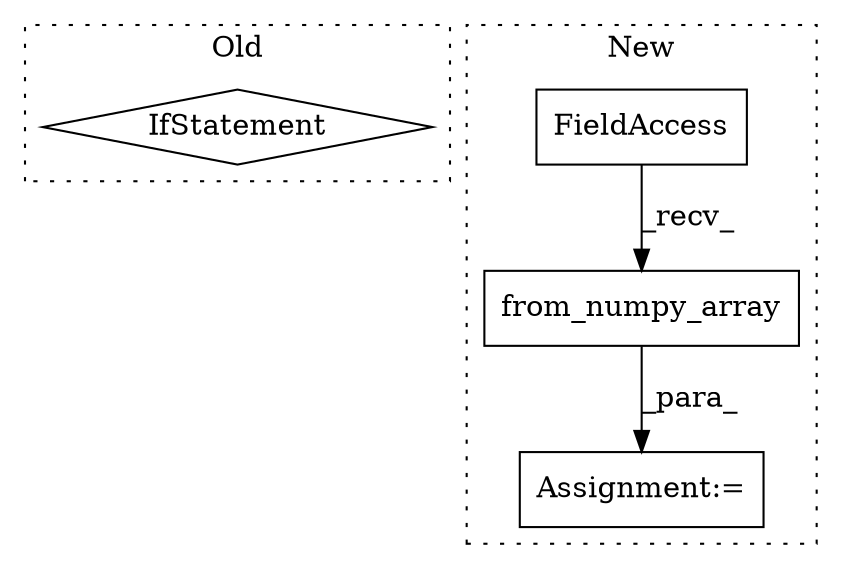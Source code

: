 digraph G {
subgraph cluster0 {
1 [label="IfStatement" a="25" s="5451" l="50" shape="diamond"];
label = "Old";
style="dotted";
}
subgraph cluster1 {
2 [label="from_numpy_array" a="32" s="5446,5465" l="17,1" shape="box"];
3 [label="FieldAccess" a="22" s="5431" l="14" shape="box"];
4 [label="Assignment:=" a="7" s="5419" l="2" shape="box"];
label = "New";
style="dotted";
}
2 -> 4 [label="_para_"];
3 -> 2 [label="_recv_"];
}